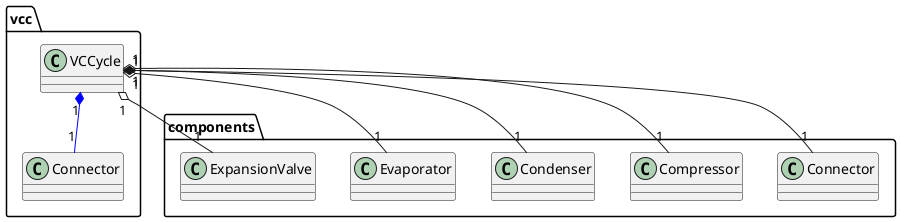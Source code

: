@startuml
vcc.VCCycle "1" *-[#blue]- "1" vcc.Connector 
vcc.VCCycle "1" *-- "1" components.Connector 
vcc.VCCycle "1" o-- "1" components.Compressor 
vcc.VCCycle "1" o-- "1" components.Condenser
vcc.VCCycle "1" o-- "1" components.Evaporator
vcc.VCCycle "1" o-- "1" components.ExpansionValve
@enduml
```